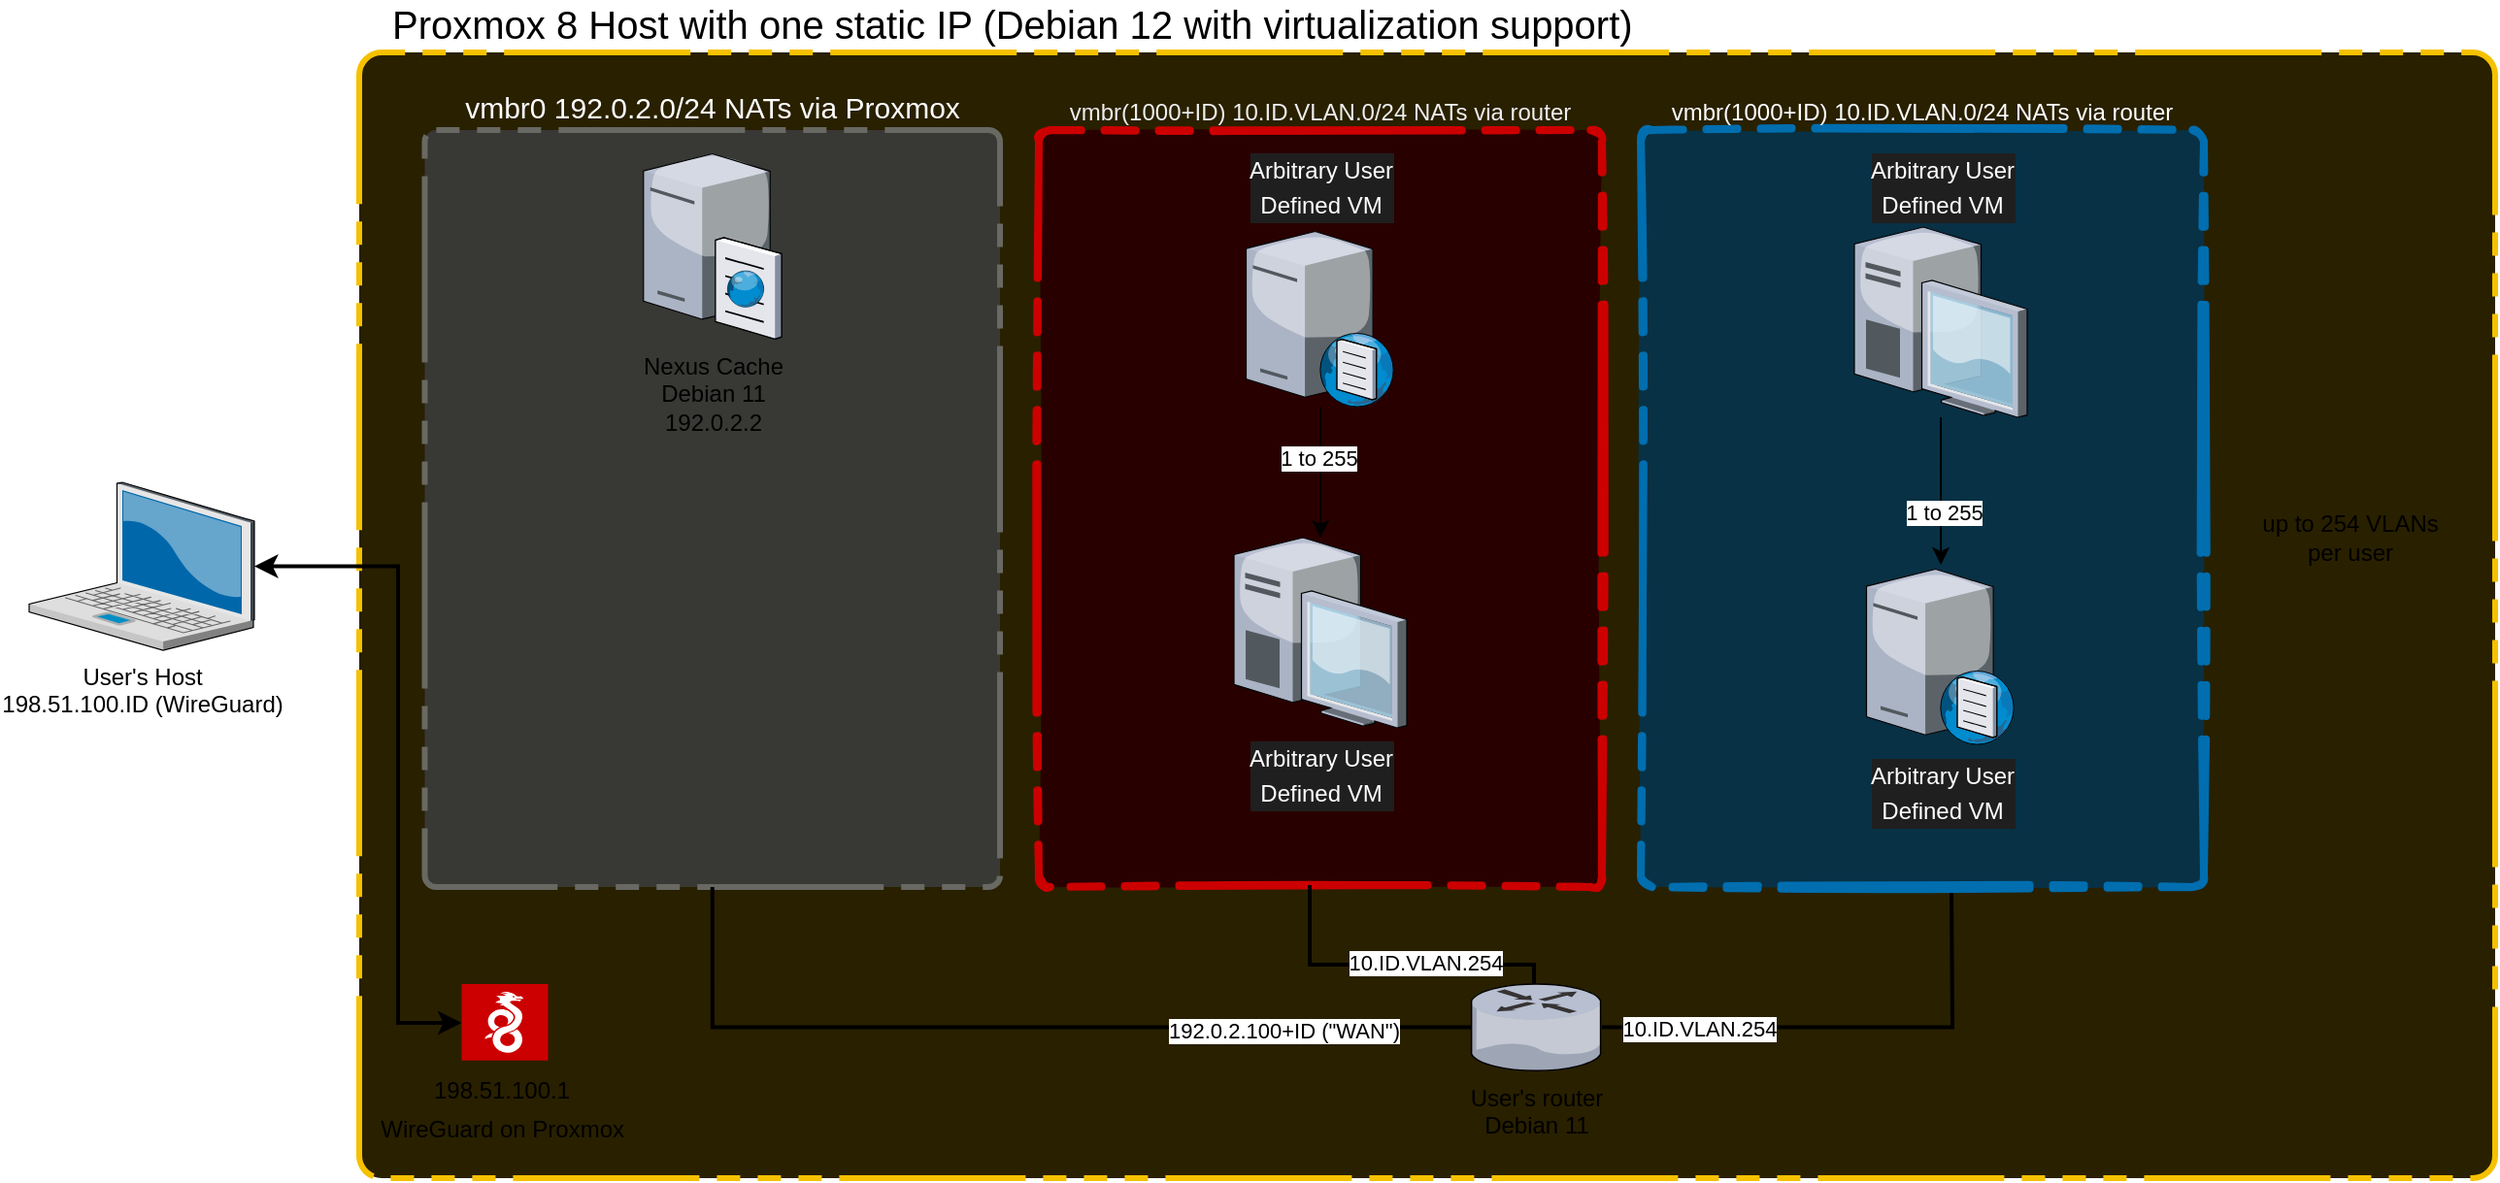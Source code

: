 <mxfile version="22.1.18" type="device">
  <diagram id="l8hXMBHkgcEJcSW0mbfh" name="Page-1">
    <mxGraphModel dx="1839" dy="2032" grid="1" gridSize="10" guides="1" tooltips="1" connect="1" arrows="1" fold="1" page="1" pageScale="1" pageWidth="1169" pageHeight="827" math="0" shadow="0">
      <root>
        <mxCell id="0" />
        <mxCell id="1" parent="0" />
        <mxCell id="LCS_90sd1pdz4iZuHSMx-5" value="User&#39;s Host&lt;br&gt;198.51.100.ID (WireGuard)" style="verticalLabelPosition=bottom;sketch=0;aspect=fixed;html=1;verticalAlign=top;strokeColor=none;align=center;outlineConnect=0;shape=mxgraph.citrix.laptop_2;" vertex="1" parent="1">
          <mxGeometry x="50" y="-548.48" width="116" height="86.5" as="geometry" />
        </mxCell>
        <mxCell id="LCS_90sd1pdz4iZuHSMx-6" value="Proxmox 8 Host with one static IP (Debian 12 with virtualization support)" style="whiteSpace=wrap;html=1;dashed=1;strokeWidth=3;rounded=1;arcSize=2;glass=0;comic=0;shadow=0;fontSize=20;align=left;labelPosition=center;verticalLabelPosition=top;verticalAlign=bottom;spacingLeft=15;connectable=0;container=1;collapsible=0;recursiveResize=0;dashPattern=4 3 4 3 4 3 32 3;strokeColor=#F5C100;fillColor=#292000;" vertex="1" parent="1">
          <mxGeometry x="220" y="-770" width="1100" height="580" as="geometry" />
        </mxCell>
        <mxCell id="LCS_90sd1pdz4iZuHSMx-82" value="vmbr0 192.0.2.0/24 NATs via Proxmox" style="whiteSpace=wrap;html=1;rounded=1;arcSize=2;shadow=0;glass=0;dashed=1;comic=0;strokeWidth=3;fontSize=15;align=center;labelPosition=center;verticalLabelPosition=top;verticalAlign=bottom;fontStyle=0;horizontal=1;spacingLeft=15;connectable=1;container=1;collapsible=0;recursiveResize=0;dashPattern=4 3 4 3 4 3 32 3;spacingRight=15;sketch=0;fillStyle=auto;fillColor=#383835;strokeColor=#696963;fontColor=#FFFFFF;" vertex="1" parent="LCS_90sd1pdz4iZuHSMx-6">
          <mxGeometry x="33.75" y="40" width="296.25" height="390" as="geometry" />
        </mxCell>
        <mxCell id="LCS_90sd1pdz4iZuHSMx-87" value="Nexus Cache&lt;br&gt;Debian 11&lt;br&gt;192.0.2.2" style="verticalLabelPosition=bottom;sketch=0;aspect=fixed;html=1;verticalAlign=top;strokeColor=none;align=center;outlineConnect=0;shape=mxgraph.citrix.cache_server;" vertex="1" parent="LCS_90sd1pdz4iZuHSMx-82">
          <mxGeometry x="112.63" y="10" width="71" height="97.5" as="geometry" />
        </mxCell>
        <mxCell id="LCS_90sd1pdz4iZuHSMx-88" value="&lt;font style=&quot;font-size: 12px;&quot;&gt;vmbr(1000+ID) 10.ID.VLAN.0/24 NATs via router&lt;br style=&quot;font-size: 12px;&quot;&gt;&lt;/font&gt;" style="whiteSpace=wrap;html=1;rounded=1;arcSize=2;shadow=0;glass=0;dashed=1;comic=0;strokeColor=#c00;strokeWidth=4;fillColor=#290000;fontSize=12;align=center;labelPosition=center;verticalLabelPosition=top;verticalAlign=bottom;fontStyle=0;horizontal=1;spacingLeft=0;connectable=0;container=1;collapsible=0;recursiveResize=0;dashPattern=4 3 4 3 4 3 32 3;sketch=1;fillStyle=solid;fontColor=#EEEEEE;" vertex="1" parent="LCS_90sd1pdz4iZuHSMx-6">
          <mxGeometry x="350" y="40" width="290" height="390" as="geometry" />
        </mxCell>
        <mxCell id="LCS_90sd1pdz4iZuHSMx-90" value="&lt;div style=&quot;color: rgb(204, 204, 204); background-color: rgb(31, 31, 31); font-family: Menlo, Monaco, &amp;quot;Courier New&amp;quot;, monospace; line-height: 18px;&quot;&gt;&lt;div style=&quot;color: rgb(255, 255, 255); font-family: Helvetica; line-height: 18px;&quot;&gt;Arbitrary User&lt;/div&gt;&lt;div style=&quot;color: rgb(255, 255, 255); font-family: Helvetica; line-height: 18px;&quot;&gt;Defined VM&lt;/div&gt;&lt;/div&gt;" style="verticalLabelPosition=bottom;sketch=0;aspect=fixed;html=1;verticalAlign=top;strokeColor=none;align=center;outlineConnect=0;shape=mxgraph.citrix.desktop;" vertex="1" parent="LCS_90sd1pdz4iZuHSMx-88">
          <mxGeometry x="100.5" y="210" width="89" height="98" as="geometry" />
        </mxCell>
        <mxCell id="LCS_90sd1pdz4iZuHSMx-98" style="edgeStyle=orthogonalEdgeStyle;rounded=0;orthogonalLoop=1;jettySize=auto;html=1;" edge="1" parent="LCS_90sd1pdz4iZuHSMx-88" source="LCS_90sd1pdz4iZuHSMx-91" target="LCS_90sd1pdz4iZuHSMx-90">
          <mxGeometry relative="1" as="geometry" />
        </mxCell>
        <mxCell id="LCS_90sd1pdz4iZuHSMx-99" value="1 to 255" style="edgeLabel;html=1;align=center;verticalAlign=middle;resizable=0;points=[];" vertex="1" connectable="0" parent="LCS_90sd1pdz4iZuHSMx-98">
          <mxGeometry x="-0.246" y="-1" relative="1" as="geometry">
            <mxPoint y="1" as="offset" />
          </mxGeometry>
        </mxCell>
        <mxCell id="LCS_90sd1pdz4iZuHSMx-91" value="&lt;div style=&quot;background-color: rgb(31, 31, 31); line-height: 18px;&quot;&gt;Arbitrary User&lt;/div&gt;&lt;div style=&quot;background-color: rgb(31, 31, 31); line-height: 18px;&quot;&gt;Defined VM&lt;/div&gt;" style="verticalLabelPosition=top;sketch=0;aspect=fixed;html=1;verticalAlign=bottom;strokeColor=none;align=center;outlineConnect=0;shape=mxgraph.citrix.dns_server;labelPosition=center;fontFamily=Helvetica;fontColor=#ffffff;" vertex="1" parent="LCS_90sd1pdz4iZuHSMx-88">
          <mxGeometry x="106.75" y="50" width="76.5" height="92.5" as="geometry" />
        </mxCell>
        <mxCell id="LCS_90sd1pdz4iZuHSMx-101" style="edgeStyle=orthogonalEdgeStyle;rounded=0;orthogonalLoop=1;jettySize=auto;html=1;entryX=0.5;entryY=1;entryDx=0;entryDy=0;endArrow=none;endFill=0;strokeWidth=2;" edge="1" parent="LCS_90sd1pdz4iZuHSMx-6" source="LCS_90sd1pdz4iZuHSMx-86" target="LCS_90sd1pdz4iZuHSMx-82">
          <mxGeometry relative="1" as="geometry" />
        </mxCell>
        <mxCell id="LCS_90sd1pdz4iZuHSMx-102" value="192.0.2.100+ID (&quot;WAN&quot;)" style="edgeLabel;html=1;align=center;verticalAlign=middle;resizable=0;points=[];" vertex="1" connectable="0" parent="LCS_90sd1pdz4iZuHSMx-101">
          <mxGeometry x="-0.581" y="1" relative="1" as="geometry">
            <mxPoint as="offset" />
          </mxGeometry>
        </mxCell>
        <mxCell id="LCS_90sd1pdz4iZuHSMx-108" style="edgeStyle=orthogonalEdgeStyle;rounded=0;orthogonalLoop=1;jettySize=auto;html=1;endArrow=none;endFill=0;strokeWidth=2;" edge="1" parent="LCS_90sd1pdz4iZuHSMx-6">
          <mxGeometry relative="1" as="geometry">
            <mxPoint x="488.5" y="430" as="targetPoint" />
            <mxPoint x="605" y="480" as="sourcePoint" />
            <Array as="points">
              <mxPoint x="605.5" y="470" />
              <mxPoint x="489.5" y="470" />
            </Array>
          </mxGeometry>
        </mxCell>
        <mxCell id="LCS_90sd1pdz4iZuHSMx-109" value="10.ID.VLAN.254" style="edgeLabel;html=1;align=center;verticalAlign=middle;resizable=0;points=[];" vertex="1" connectable="0" parent="LCS_90sd1pdz4iZuHSMx-108">
          <mxGeometry x="-0.027" y="-1" relative="1" as="geometry">
            <mxPoint x="15" as="offset" />
          </mxGeometry>
        </mxCell>
        <mxCell id="LCS_90sd1pdz4iZuHSMx-110" style="edgeStyle=orthogonalEdgeStyle;rounded=0;orthogonalLoop=1;jettySize=auto;html=1;endArrow=none;endFill=0;strokeWidth=2;" edge="1" parent="LCS_90sd1pdz4iZuHSMx-6" source="LCS_90sd1pdz4iZuHSMx-86">
          <mxGeometry relative="1" as="geometry">
            <mxPoint x="820" y="430" as="targetPoint" />
          </mxGeometry>
        </mxCell>
        <mxCell id="LCS_90sd1pdz4iZuHSMx-111" value="10.ID.VLAN.254" style="edgeLabel;html=1;align=center;verticalAlign=middle;resizable=0;points=[];" vertex="1" connectable="0" parent="LCS_90sd1pdz4iZuHSMx-110">
          <mxGeometry x="-0.454" y="-1" relative="1" as="geometry">
            <mxPoint x="-19" y="-1" as="offset" />
          </mxGeometry>
        </mxCell>
        <mxCell id="LCS_90sd1pdz4iZuHSMx-86" value="User&#39;s router&lt;br&gt;Debian 11" style="verticalLabelPosition=bottom;sketch=0;aspect=fixed;html=1;verticalAlign=top;strokeColor=none;align=center;outlineConnect=0;shape=mxgraph.citrix.router;" vertex="1" parent="LCS_90sd1pdz4iZuHSMx-6">
          <mxGeometry x="572.75" y="480" width="67.25" height="44.63" as="geometry" />
        </mxCell>
        <mxCell id="LCS_90sd1pdz4iZuHSMx-103" value="&lt;font style=&quot;font-size: 12px;&quot;&gt;vmbr(1000+ID) 10.ID.VLAN.0/24 NATs via router&lt;br style=&quot;font-size: 12px;&quot;&gt;&lt;/font&gt;" style="whiteSpace=wrap;html=1;rounded=1;arcSize=2;shadow=0;glass=0;dashed=1;comic=0;strokeColor=#006EAF;strokeWidth=4;fillColor=#083145;fontSize=12;align=center;labelPosition=center;verticalLabelPosition=top;verticalAlign=bottom;fontStyle=0;horizontal=1;spacingLeft=0;connectable=0;container=1;collapsible=0;recursiveResize=0;dashPattern=4 3 4 3 4 3 32 3;sketch=1;fillStyle=solid;fontColor=#ffffff;" vertex="1" parent="LCS_90sd1pdz4iZuHSMx-6">
          <mxGeometry x="660" y="40" width="290" height="390" as="geometry" />
        </mxCell>
        <mxCell id="LCS_90sd1pdz4iZuHSMx-104" value="&lt;div style=&quot;color: rgb(204, 204, 204); background-color: rgb(31, 31, 31); font-family: Menlo, Monaco, &amp;quot;Courier New&amp;quot;, monospace; line-height: 18px;&quot;&gt;&lt;div style=&quot;color: rgb(255, 255, 255); font-family: Helvetica; line-height: 18px;&quot;&gt;Arbitrary User&lt;/div&gt;&lt;div style=&quot;color: rgb(255, 255, 255); font-family: Helvetica; line-height: 18px;&quot;&gt;Defined VM&lt;/div&gt;&lt;/div&gt;" style="verticalLabelPosition=top;sketch=0;aspect=fixed;html=1;verticalAlign=bottom;strokeColor=none;align=center;outlineConnect=0;shape=mxgraph.citrix.desktop;labelPosition=center;" vertex="1" parent="LCS_90sd1pdz4iZuHSMx-103">
          <mxGeometry x="110" y="50" width="89" height="98" as="geometry" />
        </mxCell>
        <mxCell id="LCS_90sd1pdz4iZuHSMx-105" style="edgeStyle=orthogonalEdgeStyle;rounded=0;orthogonalLoop=1;jettySize=auto;html=1;endArrow=none;endFill=0;startArrow=classic;startFill=1;" edge="1" parent="LCS_90sd1pdz4iZuHSMx-103" source="LCS_90sd1pdz4iZuHSMx-107" target="LCS_90sd1pdz4iZuHSMx-104">
          <mxGeometry relative="1" as="geometry" />
        </mxCell>
        <mxCell id="LCS_90sd1pdz4iZuHSMx-106" value="1 to 255" style="edgeLabel;html=1;align=center;verticalAlign=middle;resizable=0;points=[];" vertex="1" connectable="0" parent="LCS_90sd1pdz4iZuHSMx-105">
          <mxGeometry x="-0.246" y="-1" relative="1" as="geometry">
            <mxPoint y="1" as="offset" />
          </mxGeometry>
        </mxCell>
        <mxCell id="LCS_90sd1pdz4iZuHSMx-107" value="&lt;div style=&quot;background-color: rgb(31, 31, 31); line-height: 18px;&quot;&gt;Arbitrary User&lt;/div&gt;&lt;div style=&quot;background-color: rgb(31, 31, 31); line-height: 18px;&quot;&gt;Defined VM&lt;/div&gt;" style="verticalLabelPosition=bottom;sketch=0;aspect=fixed;html=1;verticalAlign=top;strokeColor=none;align=center;outlineConnect=0;shape=mxgraph.citrix.dns_server;labelPosition=center;fontFamily=Helvetica;fontColor=#ffffff;" vertex="1" parent="LCS_90sd1pdz4iZuHSMx-103">
          <mxGeometry x="116.25" y="224" width="76.5" height="92.5" as="geometry" />
        </mxCell>
        <mxCell id="hSpgXKkPW-a1WQYBkWb7-13" value="up to 254&amp;nbsp;VLANs&lt;br&gt;per user" style="text;html=1;align=center;verticalAlign=middle;resizable=0;points=[];autosize=1;strokeColor=none;fillColor=none;" parent="LCS_90sd1pdz4iZuHSMx-6" vertex="1">
          <mxGeometry x="970" y="230" width="110" height="40" as="geometry" />
        </mxCell>
        <mxCell id="Mg9XtMR-CCz6IochAO5K-26" value="198.51.100.1" style="text;html=1;align=center;verticalAlign=middle;resizable=0;points=[];autosize=1;strokeColor=none;fillColor=none;" parent="LCS_90sd1pdz4iZuHSMx-6" vertex="1">
          <mxGeometry x="27.5" y="524.632" width="90" height="20" as="geometry" />
        </mxCell>
        <mxCell id="Mg9XtMR-CCz6IochAO5K-16" value="WireGuard on Proxmox&amp;nbsp;" style="text;html=1;align=center;verticalAlign=middle;resizable=0;points=[];autosize=1;strokeColor=none;fillColor=none;" parent="LCS_90sd1pdz4iZuHSMx-6" vertex="1">
          <mxGeometry y="539.997" width="150" height="30" as="geometry" />
        </mxCell>
        <mxCell id="LCS_90sd1pdz4iZuHSMx-112" value="" style="sketch=0;pointerEvents=1;shadow=0;dashed=0;html=1;strokeColor=none;fillColor=#CC0000;labelPosition=center;verticalLabelPosition=bottom;verticalAlign=top;align=center;outlineConnect=0;shape=mxgraph.veeam2.wireguard;" vertex="1" parent="LCS_90sd1pdz4iZuHSMx-6">
          <mxGeometry x="52.75" y="480" width="44.5" height="39.32" as="geometry" />
        </mxCell>
        <mxCell id="LCS_90sd1pdz4iZuHSMx-113" style="edgeStyle=orthogonalEdgeStyle;rounded=0;orthogonalLoop=1;jettySize=auto;html=1;strokeWidth=2;startArrow=classic;startFill=1;" edge="1" parent="1" source="LCS_90sd1pdz4iZuHSMx-5" target="LCS_90sd1pdz4iZuHSMx-112">
          <mxGeometry relative="1" as="geometry">
            <Array as="points">
              <mxPoint x="240" y="-505" />
              <mxPoint x="240" y="-270" />
            </Array>
          </mxGeometry>
        </mxCell>
      </root>
    </mxGraphModel>
  </diagram>
</mxfile>
